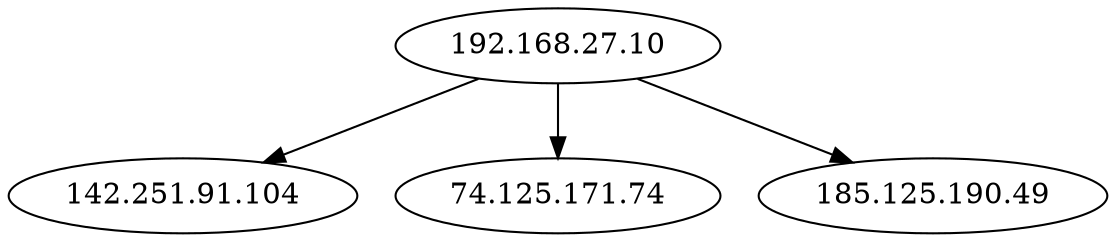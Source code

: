 digraph NWTraffic_update {
  "192.168.27.10" [degree=383, in_degree=0, out_degree=383, activity_score=1.00, total_connections=383];
  "142.251.91.104" [degree=2, in_degree=2, out_degree=0, activity_score=0.19, total_connections=2];
  "192.168.27.10" -> "142.251.91.104" [protocol_UNKNOWN=0.00,protocol_TCP=1.00,protocol_UDP=0.00,protocol_ICMP=0.00,timestamp_sin=0.62,timestamp_cos=-0.79,src_port_type=1.00,dst_port_type=0.00,conn_state_successful=1.00,conn_state_rejected_reset=0.00,conn_state_partial=0.00,conn_state_suspicious=0.00,conn_state_other=0.00,local_orig=1.00,local_resp=0.00,history_length=0.80,orig_bytes=0.55,resp_bytes=0.61,orig_pkts=0.19,resp_pkts=0.18,orig_ip_bytes=0.57,resp_ip_bytes=0.62,service_HTTP=0.00,service_FTP=0.00,service_SSH=0.00,service_DNS=0.00,service_UNKNOWN=1.00  ];
  "192.168.27.10" [degree=383, in_degree=0, out_degree=383, activity_score=1.00, total_connections=383];
  "74.125.171.74" [degree=139, in_degree=139, out_degree=0, activity_score=1.00, total_connections=139];
  "192.168.27.10" -> "74.125.171.74" [protocol_UNKNOWN=0.00,protocol_TCP=1.00,protocol_UDP=0.00,protocol_ICMP=0.00,timestamp_sin=0.67,timestamp_cos=-0.74,src_port_type=0.50,dst_port_type=0.00,conn_state_successful=1.00,conn_state_rejected_reset=0.00,conn_state_partial=0.00,conn_state_suspicious=0.00,conn_state_other=0.00,local_orig=1.00,local_resp=0.00,history_length=0.90,orig_bytes=0.99,resp_bytes=1.26,orig_pkts=0.69,resp_pkts=0.74,orig_ip_bytes=1.03,resp_ip_bytes=1.26,service_HTTP=0.00,service_FTP=0.00,service_SSH=0.00,service_DNS=0.00,service_UNKNOWN=1.00  ];
  "192.168.27.10" [degree=383, in_degree=0, out_degree=383, activity_score=1.00, total_connections=383];
  "185.125.190.49" [degree=1, in_degree=1, out_degree=0, activity_score=0.10, total_connections=1];
  "192.168.27.10" -> "185.125.190.49" [protocol_UNKNOWN=0.00,protocol_TCP=1.00,protocol_UDP=0.00,protocol_ICMP=0.00,timestamp_sin=0.61,timestamp_cos=-0.79,src_port_type=1.00,dst_port_type=0.00,conn_state_successful=1.00,conn_state_rejected_reset=0.00,conn_state_partial=0.00,conn_state_suspicious=0.00,conn_state_other=0.00,local_orig=1.00,local_resp=0.00,history_length=0.80,orig_bytes=0.32,resp_bytes=0.38,orig_pkts=0.13,resp_pkts=0.13,orig_ip_bytes=0.41,resp_ip_bytes=0.43,service_HTTP=1.00,service_FTP=0.00,service_SSH=0.00,service_DNS=0.00,service_UNKNOWN=0.00  ];
}
